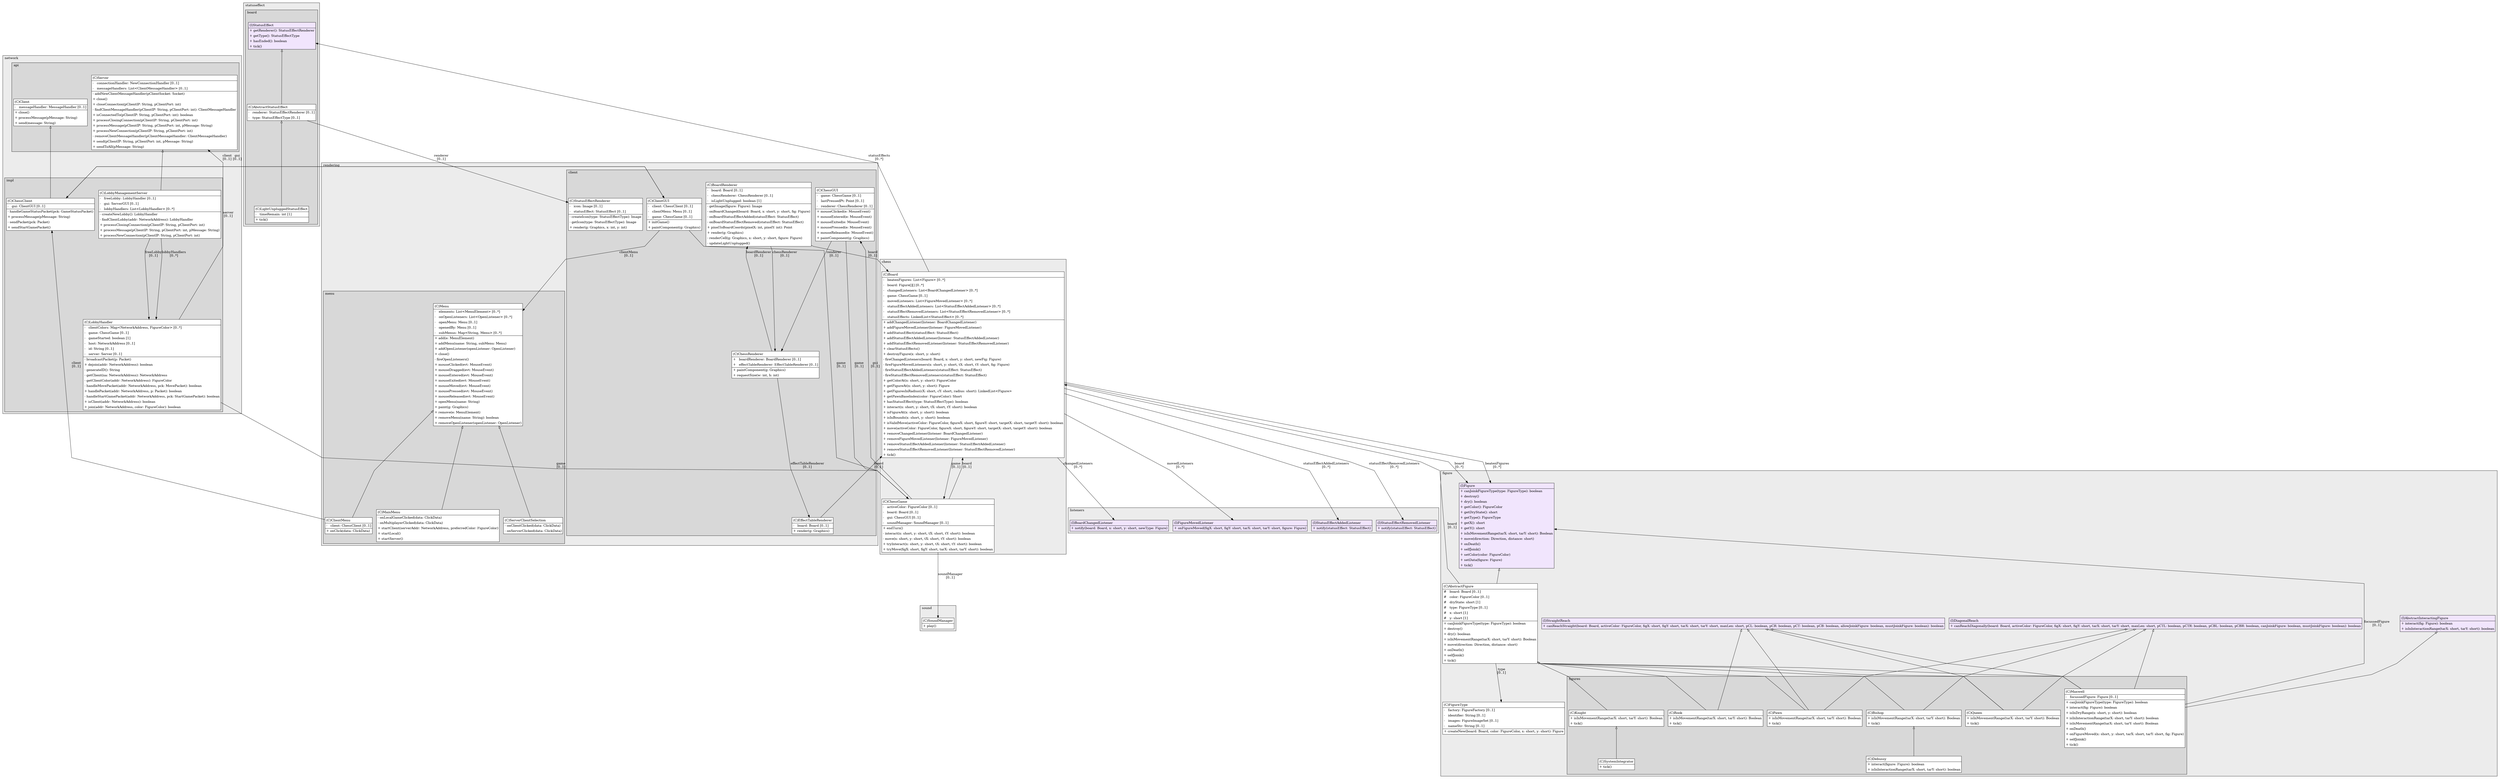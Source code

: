 @startuml

/' diagram meta data start
config=StructureConfiguration;
{
  "projectClassification": {
    "searchMode": "OpenProject", // OpenProject, AllProjects
    "includedProjects": "",
    "pathEndKeywords": "*.impl",
    "isClientPath": "",
    "isClientName": "",
    "isTestPath": "",
    "isTestName": "",
    "isMappingPath": "",
    "isMappingName": "",
    "isDataAccessPath": "",
    "isDataAccessName": "",
    "isDataStructurePath": "",
    "isDataStructureName": "",
    "isInterfaceStructuresPath": "",
    "isInterfaceStructuresName": "",
    "isEntryPointPath": "",
    "isEntryPointName": ""
  },
  "graphRestriction": {
    "classPackageExcludeFilter": "",
    "classPackageIncludeFilter": "",
    "classNameExcludeFilter": "",
    "classNameIncludeFilter": "",
    "methodNameExcludeFilter": "",
    "methodNameIncludeFilter": "",
    "removeByInheritance": "", // inheritance/annotation based filtering is done in a second step
    "removeByAnnotation": "",
    "removeByClassPackage": "", // cleanup the graph after inheritance/annotation based filtering is done
    "removeByClassName": "",
    "cutMappings": false,
    "cutEnum": true,
    "cutTests": true,
    "cutClient": true,
    "cutDataAccess": false,
    "cutInterfaceStructures": false,
    "cutDataStructures": false,
    "cutGetterAndSetter": true,
    "cutConstructors": true
  },
  "graphTraversal": {
    "forwardDepth": 6,
    "backwardDepth": 6,
    "classPackageExcludeFilter": "",
    "classPackageIncludeFilter": "",
    "classNameExcludeFilter": "",
    "classNameIncludeFilter": "",
    "methodNameExcludeFilter": "",
    "methodNameIncludeFilter": "",
    "hideMappings": false,
    "hideDataStructures": false,
    "hidePrivateMethods": false,
    "hideInterfaceCalls": false, // indirection: implementation -> interface (is hidden) -> implementation
    "onlyShowApplicationEntryPoints": false // root node is included
  },
  "details": {
    "aggregation": "GroupByClass", // ByClass, GroupByClass, None
    "showClassGenericTypes": true,
    "showMethods": true,
    "showMethodParameterNames": true,
    "showMethodParameterTypes": true,
    "showMethodReturnType": true,
    "showPackageLevels": 2,
    "showDetailedClassStructure": true
  },
  "rootClass": "chess.ChessGame"
}
diagram meta data end '/



digraph g {
    rankdir="TB"
    splines=polyline
    

'nodes 
subgraph cluster_109627663 { 
   	label=sound
	labeljust=l
	fillcolor="#ececec"
	style=filled
   
   SoundManager333601953[
	label=<<TABLE BORDER="1" CELLBORDER="0" CELLPADDING="4" CELLSPACING="0">
<TR><TD ALIGN="LEFT" >(C)SoundManager</TD></TR>
<HR/>
<TR><TD ALIGN="LEFT" >+ play()</TD></TR>
</TABLE>>
	style=filled
	margin=0
	shape=plaintext
	fillcolor="#FFFFFF"
];
} 

subgraph cluster_1218719169 { 
   	label=listeners
	labeljust=l
	fillcolor="#ececec"
	style=filled
   
   BoardChangedListener1883419439[
	label=<<TABLE BORDER="1" CELLBORDER="0" CELLPADDING="4" CELLSPACING="0">
<TR><TD ALIGN="LEFT" >(I)BoardChangedListener</TD></TR>
<HR/>
<TR><TD ALIGN="LEFT" >+ notify(board: Board, x: short, y: short, newType: Figure)</TD></TR>
</TABLE>>
	style=filled
	margin=0
	shape=plaintext
	fillcolor="#F1E5FD"
];

FigureMovedListener1883419439[
	label=<<TABLE BORDER="1" CELLBORDER="0" CELLPADDING="4" CELLSPACING="0">
<TR><TD ALIGN="LEFT" >(I)FigureMovedListener</TD></TR>
<HR/>
<TR><TD ALIGN="LEFT" >+ onFigureMoved(figX: short, figY: short, tarX: short, tarY: short, figure: Figure)</TD></TR>
</TABLE>>
	style=filled
	margin=0
	shape=plaintext
	fillcolor="#F1E5FD"
];

StatusEffectAddedListener1883419439[
	label=<<TABLE BORDER="1" CELLBORDER="0" CELLPADDING="4" CELLSPACING="0">
<TR><TD ALIGN="LEFT" >(I)StatusEffectAddedListener</TD></TR>
<HR/>
<TR><TD ALIGN="LEFT" >+ notify(statusEffect: StatusEffect)</TD></TR>
</TABLE>>
	style=filled
	margin=0
	shape=plaintext
	fillcolor="#F1E5FD"
];

StatusEffectRemovedListener1883419439[
	label=<<TABLE BORDER="1" CELLBORDER="0" CELLPADDING="4" CELLSPACING="0">
<TR><TD ALIGN="LEFT" >(I)StatusEffectRemovedListener</TD></TR>
<HR/>
<TR><TD ALIGN="LEFT" >+ notify(statusEffect: StatusEffect)</TD></TR>
</TABLE>>
	style=filled
	margin=0
	shape=plaintext
	fillcolor="#F1E5FD"
];
} 

subgraph cluster_1274639644 { 
   	label=figure
	labeljust=l
	fillcolor="#ececec"
	style=filled
   
   AbstractFigure1373596050[
	label=<<TABLE BORDER="1" CELLBORDER="0" CELLPADDING="4" CELLSPACING="0">
<TR><TD ALIGN="LEFT" >(C)AbstractFigure</TD></TR>
<HR/>
<TR><TD ALIGN="LEFT" >#   board: Board [0..1]</TD></TR>
<TR><TD ALIGN="LEFT" >#   color: FigureColor [0..1]</TD></TR>
<TR><TD ALIGN="LEFT" >#   dryState: short [1]</TD></TR>
<TR><TD ALIGN="LEFT" >#   type: FigureType [0..1]</TD></TR>
<TR><TD ALIGN="LEFT" >#   x: short [1]</TD></TR>
<TR><TD ALIGN="LEFT" >#   y: short [1]</TD></TR>
<HR/>
<TR><TD ALIGN="LEFT" >+ canJoinkFigureType(type: FigureType): boolean</TD></TR>
<TR><TD ALIGN="LEFT" >+ destroy()</TD></TR>
<TR><TD ALIGN="LEFT" >+ dry(): boolean</TD></TR>
<TR><TD ALIGN="LEFT" >+ isInMovementRange(tarX: short, tarY: short): Boolean</TD></TR>
<TR><TD ALIGN="LEFT" >+ move(direction: Direction, distance: short)</TD></TR>
<TR><TD ALIGN="LEFT" >+ onDeath()</TD></TR>
<TR><TD ALIGN="LEFT" >+ selfJoink()</TD></TR>
<TR><TD ALIGN="LEFT" >+ tick()</TD></TR>
</TABLE>>
	style=filled
	margin=0
	shape=plaintext
	fillcolor="#FFFFFF"
];

AbstractInteractingFigure1373596050[
	label=<<TABLE BORDER="1" CELLBORDER="0" CELLPADDING="4" CELLSPACING="0">
<TR><TD ALIGN="LEFT" >(I)AbstractInteractingFigure</TD></TR>
<HR/>
<TR><TD ALIGN="LEFT" >+ interact(fig: Figure): boolean</TD></TR>
<TR><TD ALIGN="LEFT" >+ isInInteractionRange(tarX: short, tarY: short): boolean</TD></TR>
</TABLE>>
	style=filled
	margin=0
	shape=plaintext
	fillcolor="#F1E5FD"
];

DiagonalReach1373596050[
	label=<<TABLE BORDER="1" CELLBORDER="0" CELLPADDING="4" CELLSPACING="0">
<TR><TD ALIGN="LEFT" >(I)DiagonalReach</TD></TR>
<HR/>
<TR><TD ALIGN="LEFT" >+ canReachDiagonally(board: Board, activeColor: FigureColor, figX: short, figY: short, tarX: short, tarY: short, maxLen: short, pCTL: boolean, pCTR: boolean, pCBL: boolean, pCBR: boolean, canJoinkFigure: boolean, mustJoinkFigure: boolean): boolean</TD></TR>
</TABLE>>
	style=filled
	margin=0
	shape=plaintext
	fillcolor="#F1E5FD"
];

Figure1373596050[
	label=<<TABLE BORDER="1" CELLBORDER="0" CELLPADDING="4" CELLSPACING="0">
<TR><TD ALIGN="LEFT" >(I)Figure</TD></TR>
<HR/>
<TR><TD ALIGN="LEFT" >+ canJoinkFigureType(type: FigureType): boolean</TD></TR>
<TR><TD ALIGN="LEFT" >+ destroy()</TD></TR>
<TR><TD ALIGN="LEFT" >+ dry(): boolean</TD></TR>
<TR><TD ALIGN="LEFT" >+ getColor(): FigureColor</TD></TR>
<TR><TD ALIGN="LEFT" >+ getDryState(): short</TD></TR>
<TR><TD ALIGN="LEFT" >+ getType(): FigureType</TD></TR>
<TR><TD ALIGN="LEFT" >+ getX(): short</TD></TR>
<TR><TD ALIGN="LEFT" >+ getY(): short</TD></TR>
<TR><TD ALIGN="LEFT" >+ isInMovementRange(tarX: short, tarY: short): Boolean</TD></TR>
<TR><TD ALIGN="LEFT" >+ move(direction: Direction, distance: short)</TD></TR>
<TR><TD ALIGN="LEFT" >+ onDeath()</TD></TR>
<TR><TD ALIGN="LEFT" >+ selfJoink()</TD></TR>
<TR><TD ALIGN="LEFT" >+ setColor(color: FigureColor)</TD></TR>
<TR><TD ALIGN="LEFT" >+ setData(figure: Figure)</TD></TR>
<TR><TD ALIGN="LEFT" >+ tick()</TD></TR>
</TABLE>>
	style=filled
	margin=0
	shape=plaintext
	fillcolor="#F1E5FD"
];

FigureType1373596050[
	label=<<TABLE BORDER="1" CELLBORDER="0" CELLPADDING="4" CELLSPACING="0">
<TR><TD ALIGN="LEFT" >(C)FigureType</TD></TR>
<HR/>
<TR><TD ALIGN="LEFT" >-   factory: FigureFactory [0..1]</TD></TR>
<TR><TD ALIGN="LEFT" >-   identifier: String [0..1]</TD></TR>
<TR><TD ALIGN="LEFT" >-   images: FigureImageSet [0..1]</TD></TR>
<TR><TD ALIGN="LEFT" >-   nameStr: String [0..1]</TD></TR>
<HR/>
<TR><TD ALIGN="LEFT" >+ createNew(board: Board, color: FigureColor, x: short, y: short): Figure</TD></TR>
</TABLE>>
	style=filled
	margin=0
	shape=plaintext
	fillcolor="#FFFFFF"
];

StraightReach1373596050[
	label=<<TABLE BORDER="1" CELLBORDER="0" CELLPADDING="4" CELLSPACING="0">
<TR><TD ALIGN="LEFT" >(I)StraightReach</TD></TR>
<HR/>
<TR><TD ALIGN="LEFT" >+ canReachStraight(board: Board, activeColor: FigureColor, figX: short, figY: short, tarX: short, tarY: short, maxLen: short, pCL: boolean, pCR: boolean, pCT: boolean, pCB: boolean, allowJoinkFigure: boolean, mustJoinkFigure: boolean): boolean</TD></TR>
</TABLE>>
	style=filled
	margin=0
	shape=plaintext
	fillcolor="#F1E5FD"
];

subgraph cluster_1240446715 { 
   	label=figures
	labeljust=l
	fillcolor="#d8d8d8"
	style=filled
   
   Bishop447650227[
	label=<<TABLE BORDER="1" CELLBORDER="0" CELLPADDING="4" CELLSPACING="0">
<TR><TD ALIGN="LEFT" >(C)Bishop</TD></TR>
<HR/>
<TR><TD ALIGN="LEFT" >+ isInMovementRange(tarX: short, tarY: short): Boolean</TD></TR>
<TR><TD ALIGN="LEFT" >+ tick()</TD></TR>
</TABLE>>
	style=filled
	margin=0
	shape=plaintext
	fillcolor="#FFFFFF"
];

Debussy447650227[
	label=<<TABLE BORDER="1" CELLBORDER="0" CELLPADDING="4" CELLSPACING="0">
<TR><TD ALIGN="LEFT" >(C)Debussy</TD></TR>
<HR/>
<TR><TD ALIGN="LEFT" >+ interact(figure: Figure): boolean</TD></TR>
<TR><TD ALIGN="LEFT" >+ isInInteractionRange(tarX: short, tarY: short): boolean</TD></TR>
</TABLE>>
	style=filled
	margin=0
	shape=plaintext
	fillcolor="#FFFFFF"
];

Knight447650227[
	label=<<TABLE BORDER="1" CELLBORDER="0" CELLPADDING="4" CELLSPACING="0">
<TR><TD ALIGN="LEFT" >(C)Knight</TD></TR>
<HR/>
<TR><TD ALIGN="LEFT" >+ isInMovementRange(tarX: short, tarY: short): Boolean</TD></TR>
<TR><TD ALIGN="LEFT" >+ tick()</TD></TR>
</TABLE>>
	style=filled
	margin=0
	shape=plaintext
	fillcolor="#FFFFFF"
];

Maxwell447650227[
	label=<<TABLE BORDER="1" CELLBORDER="0" CELLPADDING="4" CELLSPACING="0">
<TR><TD ALIGN="LEFT" >(C)Maxwell</TD></TR>
<HR/>
<TR><TD ALIGN="LEFT" >-   focussedFigure: Figure [0..1]</TD></TR>
<HR/>
<TR><TD ALIGN="LEFT" >+ canJoinkFigureType(type: FigureType): boolean</TD></TR>
<TR><TD ALIGN="LEFT" >+ interact(fig: Figure): boolean</TD></TR>
<TR><TD ALIGN="LEFT" >+ isInDryRange(x: short, y: short): boolean</TD></TR>
<TR><TD ALIGN="LEFT" >+ isInInteractionRange(tarX: short, tarY: short): boolean</TD></TR>
<TR><TD ALIGN="LEFT" >+ isInMovementRange(tarX: short, tarY: short): Boolean</TD></TR>
<TR><TD ALIGN="LEFT" >+ onDeath()</TD></TR>
<TR><TD ALIGN="LEFT" >+ onFigureMoved(x: short, y: short, tarX: short, tarY: short, fig: Figure)</TD></TR>
<TR><TD ALIGN="LEFT" >+ selfJoink()</TD></TR>
<TR><TD ALIGN="LEFT" >+ tick()</TD></TR>
</TABLE>>
	style=filled
	margin=0
	shape=plaintext
	fillcolor="#FFFFFF"
];

Pawn447650227[
	label=<<TABLE BORDER="1" CELLBORDER="0" CELLPADDING="4" CELLSPACING="0">
<TR><TD ALIGN="LEFT" >(C)Pawn</TD></TR>
<HR/>
<TR><TD ALIGN="LEFT" >+ isInMovementRange(tarX: short, tarY: short): Boolean</TD></TR>
<TR><TD ALIGN="LEFT" >+ tick()</TD></TR>
</TABLE>>
	style=filled
	margin=0
	shape=plaintext
	fillcolor="#FFFFFF"
];

Queen447650227[
	label=<<TABLE BORDER="1" CELLBORDER="0" CELLPADDING="4" CELLSPACING="0">
<TR><TD ALIGN="LEFT" >(C)Queen</TD></TR>
<HR/>
<TR><TD ALIGN="LEFT" >+ isInMovementRange(tarX: short, tarY: short): Boolean</TD></TR>
<TR><TD ALIGN="LEFT" >+ tick()</TD></TR>
</TABLE>>
	style=filled
	margin=0
	shape=plaintext
	fillcolor="#FFFFFF"
];

Rook447650227[
	label=<<TABLE BORDER="1" CELLBORDER="0" CELLPADDING="4" CELLSPACING="0">
<TR><TD ALIGN="LEFT" >(C)Rook</TD></TR>
<HR/>
<TR><TD ALIGN="LEFT" >+ isInMovementRange(tarX: short, tarY: short): Boolean</TD></TR>
<TR><TD ALIGN="LEFT" >+ tick()</TD></TR>
</TABLE>>
	style=filled
	margin=0
	shape=plaintext
	fillcolor="#FFFFFF"
];

SystemIntegrator447650227[
	label=<<TABLE BORDER="1" CELLBORDER="0" CELLPADDING="4" CELLSPACING="0">
<TR><TD ALIGN="LEFT" >(C)SystemIntegrator</TD></TR>
<HR/>
<TR><TD ALIGN="LEFT" >+ tick()</TD></TR>
</TABLE>>
	style=filled
	margin=0
	shape=plaintext
	fillcolor="#FFFFFF"
];
} 
} 

subgraph cluster_1698608125 { 
   	label=statuseffect
	labeljust=l
	fillcolor="#ececec"
	style=filled
   
   subgraph cluster_308468027 { 
   	label=board
	labeljust=l
	fillcolor="#d8d8d8"
	style=filled
   
   AbstractStatusEffect1760371433[
	label=<<TABLE BORDER="1" CELLBORDER="0" CELLPADDING="4" CELLSPACING="0">
<TR><TD ALIGN="LEFT" >(C)AbstractStatusEffect</TD></TR>
<HR/>
<TR><TD ALIGN="LEFT" >-   renderer: StatusEffectRenderer [0..1]</TD></TR>
<TR><TD ALIGN="LEFT" >-   type: StatusEffectType [0..1]</TD></TR>
</TABLE>>
	style=filled
	margin=0
	shape=plaintext
	fillcolor="#FFFFFF"
];

LightUnpluggedStatusEffect1760371433[
	label=<<TABLE BORDER="1" CELLBORDER="0" CELLPADDING="4" CELLSPACING="0">
<TR><TD ALIGN="LEFT" >(C)LightUnpluggedStatusEffect</TD></TR>
<HR/>
<TR><TD ALIGN="LEFT" >-   timeRemain: int [1]</TD></TR>
<HR/>
<TR><TD ALIGN="LEFT" >+ tick()</TD></TR>
</TABLE>>
	style=filled
	margin=0
	shape=plaintext
	fillcolor="#FFFFFF"
];

StatusEffect1760371433[
	label=<<TABLE BORDER="1" CELLBORDER="0" CELLPADDING="4" CELLSPACING="0">
<TR><TD ALIGN="LEFT" >(I)StatusEffect</TD></TR>
<HR/>
<TR><TD ALIGN="LEFT" >+ getRenderer(): StatusEffectRenderer</TD></TR>
<TR><TD ALIGN="LEFT" >+ getType(): StatusEffectType</TD></TR>
<TR><TD ALIGN="LEFT" >+ hasEnded(): boolean</TD></TR>
<TR><TD ALIGN="LEFT" >+ tick()</TD></TR>
</TABLE>>
	style=filled
	margin=0
	shape=plaintext
	fillcolor="#F1E5FD"
];
} 
} 

subgraph cluster_1839654540 { 
   	label=rendering
	labeljust=l
	fillcolor="#ececec"
	style=filled
   
   subgraph cluster_1501592941 { 
   	label=client
	labeljust=l
	fillcolor="#d8d8d8"
	style=filled
   
   BoardRenderer1739756389[
	label=<<TABLE BORDER="1" CELLBORDER="0" CELLPADDING="4" CELLSPACING="0">
<TR><TD ALIGN="LEFT" >(C)BoardRenderer</TD></TR>
<HR/>
<TR><TD ALIGN="LEFT" >-   board: Board [0..1]</TD></TR>
<TR><TD ALIGN="LEFT" >-   chessRenderer: ChessRenderer [0..1]</TD></TR>
<TR><TD ALIGN="LEFT" >-   isLightUnplugged: boolean [1]</TD></TR>
<HR/>
<TR><TD ALIGN="LEFT" >- getImage(figure: Figure): Image</TD></TR>
<TR><TD ALIGN="LEFT" >- onBoardChanged(board: Board, x: short, y: short, fig: Figure)</TD></TR>
<TR><TD ALIGN="LEFT" >- onBoardStatusEffectAdded(statusEffect: StatusEffect)</TD></TR>
<TR><TD ALIGN="LEFT" >- onBoardStatusEffectRemoved(statusEffect: StatusEffect)</TD></TR>
<TR><TD ALIGN="LEFT" >+ pixelToBoardCoords(pixelX: int, pixelY: int): Point</TD></TR>
<TR><TD ALIGN="LEFT" >+ render(g: Graphics)</TD></TR>
<TR><TD ALIGN="LEFT" >- renderCell(g: Graphics, x: short, y: short, figure: Figure)</TD></TR>
<TR><TD ALIGN="LEFT" >- updateLightUnplugged()</TD></TR>
</TABLE>>
	style=filled
	margin=0
	shape=plaintext
	fillcolor="#FFFFFF"
];

ChessGUI1739756389[
	label=<<TABLE BORDER="1" CELLBORDER="0" CELLPADDING="4" CELLSPACING="0">
<TR><TD ALIGN="LEFT" >(C)ChessGUI</TD></TR>
<HR/>
<TR><TD ALIGN="LEFT" >-   game: ChessGame [0..1]</TD></TR>
<TR><TD ALIGN="LEFT" >-   lastPressedPt: Point [0..1]</TD></TR>
<TR><TD ALIGN="LEFT" >-   renderer: ChessRenderer [0..1]</TD></TR>
<HR/>
<TR><TD ALIGN="LEFT" >+ mouseClicked(e: MouseEvent)</TD></TR>
<TR><TD ALIGN="LEFT" >+ mouseEntered(e: MouseEvent)</TD></TR>
<TR><TD ALIGN="LEFT" >+ mouseExited(e: MouseEvent)</TD></TR>
<TR><TD ALIGN="LEFT" >+ mousePressed(e: MouseEvent)</TD></TR>
<TR><TD ALIGN="LEFT" >+ mouseReleased(e: MouseEvent)</TD></TR>
<TR><TD ALIGN="LEFT" >+ paintComponent(g: Graphics)</TD></TR>
</TABLE>>
	style=filled
	margin=0
	shape=plaintext
	fillcolor="#FFFFFF"
];

ChessRenderer1739756389[
	label=<<TABLE BORDER="1" CELLBORDER="0" CELLPADDING="4" CELLSPACING="0">
<TR><TD ALIGN="LEFT" >(C)ChessRenderer</TD></TR>
<HR/>
<TR><TD ALIGN="LEFT" >+   boardRenderer: BoardRenderer [0..1]</TD></TR>
<TR><TD ALIGN="LEFT" >+   effectTableRenderer: EffectTableRenderer [0..1]</TD></TR>
<HR/>
<TR><TD ALIGN="LEFT" >+ paintComponent(g: Graphics)</TD></TR>
<TR><TD ALIGN="LEFT" >+ requestSize(w: int, h: int)</TD></TR>
</TABLE>>
	style=filled
	margin=0
	shape=plaintext
	fillcolor="#FFFFFF"
];

ClientGUI1897102653[
	label=<<TABLE BORDER="1" CELLBORDER="0" CELLPADDING="4" CELLSPACING="0">
<TR><TD ALIGN="LEFT" >(C)ClientGUI</TD></TR>
<HR/>
<TR><TD ALIGN="LEFT" >-   client: ChessClient [0..1]</TD></TR>
<TR><TD ALIGN="LEFT" >-   clientMenu: Menu [0..1]</TD></TR>
<TR><TD ALIGN="LEFT" >-   game: ChessGame [0..1]</TD></TR>
<HR/>
<TR><TD ALIGN="LEFT" >+ initGame()</TD></TR>
<TR><TD ALIGN="LEFT" >+ paintComponent(g: Graphics)</TD></TR>
</TABLE>>
	style=filled
	margin=0
	shape=plaintext
	fillcolor="#FFFFFF"
];

EffectTableRenderer1739756389[
	label=<<TABLE BORDER="1" CELLBORDER="0" CELLPADDING="4" CELLSPACING="0">
<TR><TD ALIGN="LEFT" >(C)EffectTableRenderer</TD></TR>
<HR/>
<TR><TD ALIGN="LEFT" >-   board: Board [0..1]</TD></TR>
<HR/>
<TR><TD ALIGN="LEFT" >+ render(g: Graphics)</TD></TR>
</TABLE>>
	style=filled
	margin=0
	shape=plaintext
	fillcolor="#FFFFFF"
];

StatusEffectRenderer1739756389[
	label=<<TABLE BORDER="1" CELLBORDER="0" CELLPADDING="4" CELLSPACING="0">
<TR><TD ALIGN="LEFT" >(C)StatusEffectRenderer</TD></TR>
<HR/>
<TR><TD ALIGN="LEFT" >-   icon: Image [0..1]</TD></TR>
<TR><TD ALIGN="LEFT" >-   statusEffect: StatusEffect [0..1]</TD></TR>
<HR/>
<TR><TD ALIGN="LEFT" >- createIcon(type: StatusEffectType): Image</TD></TR>
<TR><TD ALIGN="LEFT" >- getIcon(type: StatusEffectType): Image</TD></TR>
<TR><TD ALIGN="LEFT" >+ render(g: Graphics, x: int, y: int)</TD></TR>
</TABLE>>
	style=filled
	margin=0
	shape=plaintext
	fillcolor="#FFFFFF"
];
} 

subgraph cluster_1772445823 { 
   	label=menu
	labeljust=l
	fillcolor="#d8d8d8"
	style=filled
   
   ClientMenu1696471446[
	label=<<TABLE BORDER="1" CELLBORDER="0" CELLPADDING="4" CELLSPACING="0">
<TR><TD ALIGN="LEFT" >(C)ClientMenu</TD></TR>
<HR/>
<TR><TD ALIGN="LEFT" >-   client: ChessClient [0..1]</TD></TR>
<HR/>
<TR><TD ALIGN="LEFT" >+ onClick(data: ClickData)</TD></TR>
</TABLE>>
	style=filled
	margin=0
	shape=plaintext
	fillcolor="#FFFFFF"
];

MainMenu84348881[
	label=<<TABLE BORDER="1" CELLBORDER="0" CELLPADDING="4" CELLSPACING="0">
<TR><TD ALIGN="LEFT" >(C)MainMenu</TD></TR>
<HR/>
<TR><TD ALIGN="LEFT" >- onLocalGameClicked(data: ClickData)</TD></TR>
<TR><TD ALIGN="LEFT" >- onMultiplayerClicked(data: ClickData)</TD></TR>
<TR><TD ALIGN="LEFT" >+ startClient(serverAddr: NetworkAddress, preferredColor: FigureColor)</TD></TR>
<TR><TD ALIGN="LEFT" >+ startLocal()</TD></TR>
<TR><TD ALIGN="LEFT" >+ startServer()</TD></TR>
</TABLE>>
	style=filled
	margin=0
	shape=plaintext
	fillcolor="#FFFFFF"
];

Menu139615269[
	label=<<TABLE BORDER="1" CELLBORDER="0" CELLPADDING="4" CELLSPACING="0">
<TR><TD ALIGN="LEFT" >(C)Menu</TD></TR>
<HR/>
<TR><TD ALIGN="LEFT" >-   elements: List&lt;MenuElement&gt; [0..*]</TD></TR>
<TR><TD ALIGN="LEFT" >-   onOpenListeners: List&lt;OpenListener&gt; [0..*]</TD></TR>
<TR><TD ALIGN="LEFT" >-   openMenu: Menu [0..1]</TD></TR>
<TR><TD ALIGN="LEFT" >-   openedBy: Menu [0..1]</TD></TR>
<TR><TD ALIGN="LEFT" >-   subMenus: Map&lt;String, Menu&gt; [0..*]</TD></TR>
<HR/>
<TR><TD ALIGN="LEFT" >+ add(e: MenuElement)</TD></TR>
<TR><TD ALIGN="LEFT" >+ addMenu(name: String, subMenu: Menu)</TD></TR>
<TR><TD ALIGN="LEFT" >+ addOpenListener(openListener: OpenListener)</TD></TR>
<TR><TD ALIGN="LEFT" >+ close()</TD></TR>
<TR><TD ALIGN="LEFT" >- fireOpenListeners()</TD></TR>
<TR><TD ALIGN="LEFT" >+ mouseClicked(evt: MouseEvent)</TD></TR>
<TR><TD ALIGN="LEFT" >+ mouseDragged(evt: MouseEvent)</TD></TR>
<TR><TD ALIGN="LEFT" >+ mouseEntered(evt: MouseEvent)</TD></TR>
<TR><TD ALIGN="LEFT" >+ mouseExited(evt: MouseEvent)</TD></TR>
<TR><TD ALIGN="LEFT" >+ mouseMoved(evt: MouseEvent)</TD></TR>
<TR><TD ALIGN="LEFT" >+ mousePressed(evt: MouseEvent)</TD></TR>
<TR><TD ALIGN="LEFT" >+ mouseReleased(evt: MouseEvent)</TD></TR>
<TR><TD ALIGN="LEFT" >+ openMenu(name: String)</TD></TR>
<TR><TD ALIGN="LEFT" >+ paint(g: Graphics)</TD></TR>
<TR><TD ALIGN="LEFT" >+ remove(e: MenuElement)</TD></TR>
<TR><TD ALIGN="LEFT" >+ removeMenu(name: String): boolean</TD></TR>
<TR><TD ALIGN="LEFT" >+ removeOpenListener(openListener: OpenListener)</TD></TR>
</TABLE>>
	style=filled
	margin=0
	shape=plaintext
	fillcolor="#FFFFFF"
];

ServerClientSelection84348881[
	label=<<TABLE BORDER="1" CELLBORDER="0" CELLPADDING="4" CELLSPACING="0">
<TR><TD ALIGN="LEFT" >(C)ServerClientSelection</TD></TR>
<HR/>
<TR><TD ALIGN="LEFT" >- onClientClicked(data: ClickData)</TD></TR>
<TR><TD ALIGN="LEFT" >- onServerClicked(data: ClickData)</TD></TR>
</TABLE>>
	style=filled
	margin=0
	shape=plaintext
	fillcolor="#FFFFFF"
];
} 
} 

subgraph cluster_1843485230 { 
   	label=network
	labeljust=l
	fillcolor="#ececec"
	style=filled
   
   subgraph cluster_1941768614 { 
   	label=api
	labeljust=l
	fillcolor="#d8d8d8"
	style=filled
   
   Client768600980[
	label=<<TABLE BORDER="1" CELLBORDER="0" CELLPADDING="4" CELLSPACING="0">
<TR><TD ALIGN="LEFT" >(C)Client</TD></TR>
<HR/>
<TR><TD ALIGN="LEFT" >-   messageHandler: MessageHandler [0..1]</TD></TR>
<HR/>
<TR><TD ALIGN="LEFT" >+ close()</TD></TR>
<TR><TD ALIGN="LEFT" >+ processMessage(pMessage: String)</TD></TR>
<TR><TD ALIGN="LEFT" >+ send(message: String)</TD></TR>
</TABLE>>
	style=filled
	margin=0
	shape=plaintext
	fillcolor="#FFFFFF"
];

Server768600980[
	label=<<TABLE BORDER="1" CELLBORDER="0" CELLPADDING="4" CELLSPACING="0">
<TR><TD ALIGN="LEFT" >(C)Server</TD></TR>
<HR/>
<TR><TD ALIGN="LEFT" >-   connectionHandler: NewConnectionHandler [0..1]</TD></TR>
<TR><TD ALIGN="LEFT" >-   messageHandlers: List&lt;ClientMessageHandler&gt; [0..1]</TD></TR>
<HR/>
<TR><TD ALIGN="LEFT" >- addNewClientMessageHandler(pClientSocket: Socket)</TD></TR>
<TR><TD ALIGN="LEFT" >+ close()</TD></TR>
<TR><TD ALIGN="LEFT" >+ closeConnection(pClientIP: String, pClientPort: int)</TD></TR>
<TR><TD ALIGN="LEFT" >- findClientMessageHandler(pClientIP: String, pClientPort: int): ClientMessageHandler</TD></TR>
<TR><TD ALIGN="LEFT" >+ isConnectedTo(pClientIP: String, pClientPort: int): boolean</TD></TR>
<TR><TD ALIGN="LEFT" >+ processClosingConnection(pClientIP: String, pClientPort: int)</TD></TR>
<TR><TD ALIGN="LEFT" >+ processMessage(pClientIP: String, pClientPort: int, pMessage: String)</TD></TR>
<TR><TD ALIGN="LEFT" >+ processNewConnection(pClientIP: String, pClientPort: int)</TD></TR>
<TR><TD ALIGN="LEFT" >- removeClientMessageHandler(pClientMessageHandler: ClientMessageHandler)</TD></TR>
<TR><TD ALIGN="LEFT" >+ send(pClientIP: String, pClientPort: int, pMessage: String)</TD></TR>
<TR><TD ALIGN="LEFT" >+ sendToAll(pMessage: String)</TD></TR>
</TABLE>>
	style=filled
	margin=0
	shape=plaintext
	fillcolor="#FFFFFF"
];
} 

subgraph cluster_65049120 { 
   	label=impl
	labeljust=l
	fillcolor="#d8d8d8"
	style=filled
   
   ChessClient1666431915[
	label=<<TABLE BORDER="1" CELLBORDER="0" CELLPADDING="4" CELLSPACING="0">
<TR><TD ALIGN="LEFT" >(C)ChessClient</TD></TR>
<HR/>
<TR><TD ALIGN="LEFT" >-   gui: ClientGUI [0..1]</TD></TR>
<HR/>
<TR><TD ALIGN="LEFT" >- handleGameStatusPacket(pck: GameStatusPacket)</TD></TR>
<TR><TD ALIGN="LEFT" >+ processMessage(pMessage: String)</TD></TR>
<TR><TD ALIGN="LEFT" >- sendPacket(pck: Packet)</TD></TR>
<TR><TD ALIGN="LEFT" >+ sendStartGamePacket()</TD></TR>
</TABLE>>
	style=filled
	margin=0
	shape=plaintext
	fillcolor="#FFFFFF"
];

LobbyHandler133392053[
	label=<<TABLE BORDER="1" CELLBORDER="0" CELLPADDING="4" CELLSPACING="0">
<TR><TD ALIGN="LEFT" >(C)LobbyHandler</TD></TR>
<HR/>
<TR><TD ALIGN="LEFT" >-   clientColors: Map&lt;NetworkAddress, FigureColor&gt; [0..*]</TD></TR>
<TR><TD ALIGN="LEFT" >-   game: ChessGame [0..1]</TD></TR>
<TR><TD ALIGN="LEFT" >-   gameStarted: boolean [1]</TD></TR>
<TR><TD ALIGN="LEFT" >-   host: NetworkAddress [0..1]</TD></TR>
<TR><TD ALIGN="LEFT" >-   id: String [0..1]</TD></TR>
<TR><TD ALIGN="LEFT" >-   server: Server [0..1]</TD></TR>
<HR/>
<TR><TD ALIGN="LEFT" >- broadcastPacket(p: Packet)</TD></TR>
<TR><TD ALIGN="LEFT" >+ dejoin(addr: NetworkAddress): boolean</TD></TR>
<TR><TD ALIGN="LEFT" >- generateID(): String</TD></TR>
<TR><TD ALIGN="LEFT" >- getClient(na: NetworkAddress): NetworkAddress</TD></TR>
<TR><TD ALIGN="LEFT" >- getClientColor(addr: NetworkAddress): FigureColor</TD></TR>
<TR><TD ALIGN="LEFT" >- handleMovePacket(addr: NetworkAddress, pck: MovePacket): boolean</TD></TR>
<TR><TD ALIGN="LEFT" >+ handlePacket(addr: NetworkAddress, p: Packet): boolean</TD></TR>
<TR><TD ALIGN="LEFT" >- handleStartGamePacket(addr: NetworkAddress, pck: StartGamePacket): boolean</TD></TR>
<TR><TD ALIGN="LEFT" >+ isClient(addr: NetworkAddress): boolean</TD></TR>
<TR><TD ALIGN="LEFT" >+ join(addr: NetworkAddress, color: FigureColor): boolean</TD></TR>
</TABLE>>
	style=filled
	margin=0
	shape=plaintext
	fillcolor="#FFFFFF"
];

LobbyManagementServer133392053[
	label=<<TABLE BORDER="1" CELLBORDER="0" CELLPADDING="4" CELLSPACING="0">
<TR><TD ALIGN="LEFT" >(C)LobbyManagementServer</TD></TR>
<HR/>
<TR><TD ALIGN="LEFT" >-   freeLobby: LobbyHandler [0..1]</TD></TR>
<TR><TD ALIGN="LEFT" >-   gui: ServerGUI [0..1]</TD></TR>
<TR><TD ALIGN="LEFT" >-   lobbyHandlers: List&lt;LobbyHandler&gt; [0..*]</TD></TR>
<HR/>
<TR><TD ALIGN="LEFT" >- createNewLobby(): LobbyHandler</TD></TR>
<TR><TD ALIGN="LEFT" >- findClientLobby(addr: NetworkAddress): LobbyHandler</TD></TR>
<TR><TD ALIGN="LEFT" >+ processClosingConnection(pClientIP: String, pClientPort: int)</TD></TR>
<TR><TD ALIGN="LEFT" >+ processMessage(pClientIP: String, pClientPort: int, pMessage: String)</TD></TR>
<TR><TD ALIGN="LEFT" >+ processNewConnection(pClientIP: String, pClientPort: int)</TD></TR>
</TABLE>>
	style=filled
	margin=0
	shape=plaintext
	fillcolor="#FFFFFF"
];
} 
} 

subgraph cluster_94627584 { 
   	label=chess
	labeljust=l
	fillcolor="#ececec"
	style=filled
   
   Board94627584[
	label=<<TABLE BORDER="1" CELLBORDER="0" CELLPADDING="4" CELLSPACING="0">
<TR><TD ALIGN="LEFT" >(C)Board</TD></TR>
<HR/>
<TR><TD ALIGN="LEFT" >-   beatenFigures: List&lt;Figure&gt; [0..*]</TD></TR>
<TR><TD ALIGN="LEFT" >-   board: Figure[][] [0..*]</TD></TR>
<TR><TD ALIGN="LEFT" >-   changedListeners: List&lt;BoardChangedListener&gt; [0..*]</TD></TR>
<TR><TD ALIGN="LEFT" >-   game: ChessGame [0..1]</TD></TR>
<TR><TD ALIGN="LEFT" >-   movedListeners: List&lt;FigureMovedListener&gt; [0..*]</TD></TR>
<TR><TD ALIGN="LEFT" >-   statusEffectAddedListeners: List&lt;StatusEffectAddedListener&gt; [0..*]</TD></TR>
<TR><TD ALIGN="LEFT" >-   statusEffectRemovedListeners: List&lt;StatusEffectRemovedListener&gt; [0..*]</TD></TR>
<TR><TD ALIGN="LEFT" >-   statusEffects: LinkedList&lt;StatusEffect&gt; [0..*]</TD></TR>
<HR/>
<TR><TD ALIGN="LEFT" >+ addChangedListener(listener: BoardChangedListener)</TD></TR>
<TR><TD ALIGN="LEFT" >+ addFigureMovedListener(listener: FigureMovedListener)</TD></TR>
<TR><TD ALIGN="LEFT" >+ addStatusEffect(statusEffect: StatusEffect)</TD></TR>
<TR><TD ALIGN="LEFT" >+ addStatusEffectAddedListener(listener: StatusEffectAddedListener)</TD></TR>
<TR><TD ALIGN="LEFT" >+ addStatusEffectRemovedListener(listener: StatusEffectRemovedListener)</TD></TR>
<TR><TD ALIGN="LEFT" >+ clearStatusEffects()</TD></TR>
<TR><TD ALIGN="LEFT" >+ destroyFigure(x: short, y: short)</TD></TR>
<TR><TD ALIGN="LEFT" >- fireChangedListeners(board: Board, x: short, y: short, newFig: Figure)</TD></TR>
<TR><TD ALIGN="LEFT" >- fireFigureMovedListeners(x: short, y: short, tX: short, tY: short, fig: Figure)</TD></TR>
<TR><TD ALIGN="LEFT" >- fireStatusEffectAddedListeners(statusEffect: StatusEffect)</TD></TR>
<TR><TD ALIGN="LEFT" >- fireStatusEffectRemovedListeners(statusEffect: StatusEffect)</TD></TR>
<TR><TD ALIGN="LEFT" >+ getColorAt(x: short, y: short): FigureColor</TD></TR>
<TR><TD ALIGN="LEFT" >+ getFigureAt(x: short, y: short): Figure</TD></TR>
<TR><TD ALIGN="LEFT" >+ getFiguresInRadius(cX: short, cY: short, radius: short): LinkedList&lt;Figure&gt;</TD></TR>
<TR><TD ALIGN="LEFT" >+ getPawnBaseIndex(color: FigureColor): Short</TD></TR>
<TR><TD ALIGN="LEFT" >+ hasStatusEffect(type: StatusEffectType): boolean</TD></TR>
<TR><TD ALIGN="LEFT" >+ interact(x: short, y: short, tX: short, tY: short): boolean</TD></TR>
<TR><TD ALIGN="LEFT" >+ isFigureAt(x: short, y: short): boolean</TD></TR>
<TR><TD ALIGN="LEFT" >+ isInBounds(x: short, y: short): boolean</TD></TR>
<TR><TD ALIGN="LEFT" >+ isValidMove(activeColor: FigureColor, figureX: short, figureY: short, targetX: short, targetY: short): boolean</TD></TR>
<TR><TD ALIGN="LEFT" >+ move(activeColor: FigureColor, figureX: short, figureY: short, targetX: short, targetY: short): boolean</TD></TR>
<TR><TD ALIGN="LEFT" >+ removeChangedListener(listener: BoardChangedListener)</TD></TR>
<TR><TD ALIGN="LEFT" >+ removeFigureMovedListener(listener: FigureMovedListener)</TD></TR>
<TR><TD ALIGN="LEFT" >+ removeStatusEffectAddedListener(listener: StatusEffectAddedListener)</TD></TR>
<TR><TD ALIGN="LEFT" >+ removeStatusEffectRemovedListener(listener: StatusEffectRemovedListener)</TD></TR>
<TR><TD ALIGN="LEFT" >+ tick()</TD></TR>
</TABLE>>
	style=filled
	margin=0
	shape=plaintext
	fillcolor="#FFFFFF"
];

ChessGame94627584[
	label=<<TABLE BORDER="1" CELLBORDER="0" CELLPADDING="4" CELLSPACING="0">
<TR><TD ALIGN="LEFT" >(C)ChessGame</TD></TR>
<HR/>
<TR><TD ALIGN="LEFT" >-   activeColor: FigureColor [0..1]</TD></TR>
<TR><TD ALIGN="LEFT" >-   board: Board [0..1]</TD></TR>
<TR><TD ALIGN="LEFT" >-   gui: ChessGUI [0..1]</TD></TR>
<TR><TD ALIGN="LEFT" >-   soundManager: SoundManager [0..1]</TD></TR>
<HR/>
<TR><TD ALIGN="LEFT" >+ endTurn()</TD></TR>
<TR><TD ALIGN="LEFT" >- interact(x: short, y: short, tX: short, tY: short): boolean</TD></TR>
<TR><TD ALIGN="LEFT" >- move(x: short, y: short, tX: short, tY: short): boolean</TD></TR>
<TR><TD ALIGN="LEFT" >+ tryInteract(x: short, y: short, tX: short, tY: short): boolean</TD></TR>
<TR><TD ALIGN="LEFT" >+ tryMove(figX: short, figY: short, tarX: short, tarY: short): boolean</TD></TR>
</TABLE>>
	style=filled
	margin=0
	shape=plaintext
	fillcolor="#FFFFFF"
];
} 

'edges    
AbstractFigure1373596050 -> Bishop447650227[arrowhead=none, arrowtail=empty, dir=both];
AbstractFigure1373596050 -> Board94627584[label="board
[0..1]"];
AbstractFigure1373596050 -> FigureType1373596050[label="type
[0..1]"];
AbstractFigure1373596050 -> Knight447650227[arrowhead=none, arrowtail=empty, dir=both];
AbstractFigure1373596050 -> Maxwell447650227[arrowhead=none, arrowtail=empty, dir=both];
AbstractFigure1373596050 -> Pawn447650227[arrowhead=none, arrowtail=empty, dir=both];
AbstractFigure1373596050 -> Queen447650227[arrowhead=none, arrowtail=empty, dir=both];
AbstractFigure1373596050 -> Rook447650227[arrowhead=none, arrowtail=empty, dir=both];
AbstractInteractingFigure1373596050 -> Maxwell447650227[arrowhead=none, arrowtail=empty, dir=both];
AbstractStatusEffect1760371433 -> LightUnpluggedStatusEffect1760371433[arrowhead=none, arrowtail=empty, dir=both];
AbstractStatusEffect1760371433 -> StatusEffectRenderer1739756389[label="renderer
[0..1]"];
Bishop447650227 -> Debussy447650227[arrowhead=none, arrowtail=empty, dir=both];
Board94627584 -> BoardChangedListener1883419439[label="changedListeners
[0..*]"];
Board94627584 -> ChessGame94627584[label="game
[0..1]"];
Board94627584 -> Figure1373596050[label="beatenFigures
[0..*]"];
Board94627584 -> Figure1373596050[label="board
[0..*]"];
Board94627584 -> FigureMovedListener1883419439[label="movedListeners
[0..*]"];
Board94627584 -> StatusEffect1760371433[label="statusEffects
[0..*]"];
Board94627584 -> StatusEffectAddedListener1883419439[label="statusEffectAddedListeners
[0..*]"];
Board94627584 -> StatusEffectRemovedListener1883419439[label="statusEffectRemovedListeners
[0..*]"];
BoardRenderer1739756389 -> Board94627584[label="board
[0..1]"];
BoardRenderer1739756389 -> ChessRenderer1739756389[label="chessRenderer
[0..1]"];
ChessClient1666431915 -> ClientGUI1897102653[label="gui
[0..1]"];
ChessGUI1739756389 -> ChessGame94627584[label="game
[0..1]"];
ChessGUI1739756389 -> ChessRenderer1739756389[label="renderer
[0..1]"];
ChessGame94627584 -> Board94627584[label="board
[0..1]"];
ChessGame94627584 -> ChessGUI1739756389[label="gui
[0..1]"];
ChessGame94627584 -> SoundManager333601953[label="soundManager
[0..1]"];
ChessRenderer1739756389 -> BoardRenderer1739756389[label="boardRenderer
[0..1]"];
ChessRenderer1739756389 -> EffectTableRenderer1739756389[label="effectTableRenderer
[0..1]"];
Client768600980 -> ChessClient1666431915[arrowhead=none, arrowtail=empty, dir=both];
ClientGUI1897102653 -> ChessClient1666431915[label="client
[0..1]"];
ClientGUI1897102653 -> ChessGame94627584[label="game
[0..1]"];
ClientGUI1897102653 -> Menu139615269[label="clientMenu
[0..1]"];
ClientMenu1696471446 -> ChessClient1666431915[label="client
[0..1]"];
DiagonalReach1373596050 -> Bishop447650227[arrowhead=none, arrowtail=empty, dir=both];
DiagonalReach1373596050 -> Maxwell447650227[arrowhead=none, arrowtail=empty, dir=both];
DiagonalReach1373596050 -> Pawn447650227[arrowhead=none, arrowtail=empty, dir=both];
DiagonalReach1373596050 -> Queen447650227[arrowhead=none, arrowtail=empty, dir=both];
EffectTableRenderer1739756389 -> Board94627584[label="board
[0..1]"];
Figure1373596050 -> AbstractFigure1373596050[arrowhead=none, arrowtail=empty, dir=both];
Knight447650227 -> SystemIntegrator447650227[arrowhead=none, arrowtail=empty, dir=both];
LobbyHandler133392053 -> ChessGame94627584[label="game
[0..1]"];
LobbyHandler133392053 -> Server768600980[label="server
[0..1]"];
LobbyManagementServer133392053 -> LobbyHandler133392053[label="freeLobby
[0..1]"];
LobbyManagementServer133392053 -> LobbyHandler133392053[label="lobbyHandlers
[0..*]"];
Maxwell447650227 -> Figure1373596050[label="focussedFigure
[0..1]"];
Menu139615269 -> ClientMenu1696471446[arrowhead=none, arrowtail=empty, dir=both];
Menu139615269 -> MainMenu84348881[arrowhead=none, arrowtail=empty, dir=both];
Menu139615269 -> ServerClientSelection84348881[arrowhead=none, arrowtail=empty, dir=both];
Server768600980 -> LobbyManagementServer133392053[arrowhead=none, arrowtail=empty, dir=both];
StatusEffect1760371433 -> AbstractStatusEffect1760371433[arrowhead=none, arrowtail=empty, dir=both];
StraightReach1373596050 -> Maxwell447650227[arrowhead=none, arrowtail=empty, dir=both];
StraightReach1373596050 -> Pawn447650227[arrowhead=none, arrowtail=empty, dir=both];
StraightReach1373596050 -> Queen447650227[arrowhead=none, arrowtail=empty, dir=both];
StraightReach1373596050 -> Rook447650227[arrowhead=none, arrowtail=empty, dir=both];
    
}
@enduml